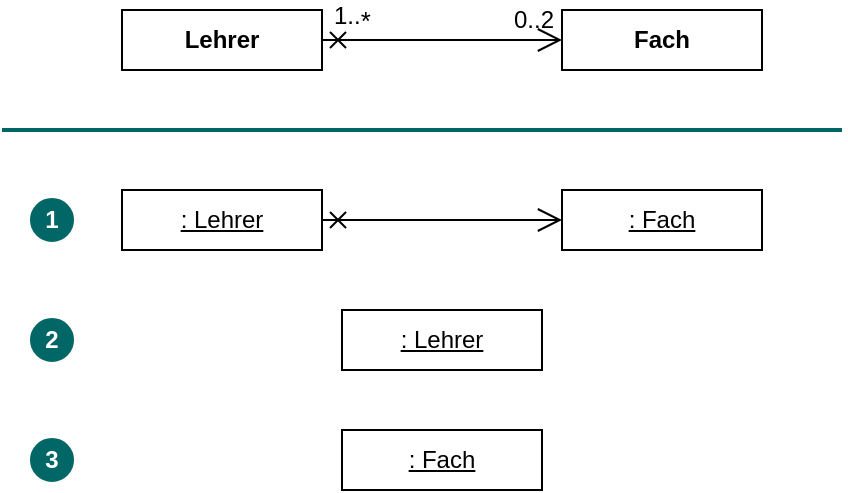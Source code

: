 <mxfile version="24.4.7" type="device">
  <diagram name="Seite-1" id="E5PK13C2mxrQgvxuqQ0h">
    <mxGraphModel dx="1050" dy="567" grid="1" gridSize="10" guides="1" tooltips="1" connect="1" arrows="1" fold="1" page="1" pageScale="1" pageWidth="827" pageHeight="1169" math="0" shadow="0">
      <root>
        <mxCell id="0" />
        <mxCell id="1" parent="0" />
        <mxCell id="-f3HKdG4PzL6shU_wDTB-9" value="Fach" style="rounded=0;whiteSpace=wrap;html=1;fontStyle=1" parent="1" vertex="1">
          <mxGeometry x="320" y="60" width="100" height="30" as="geometry" />
        </mxCell>
        <mxCell id="-f3HKdG4PzL6shU_wDTB-10" value="Lehrer" style="rounded=0;whiteSpace=wrap;html=1;fontStyle=1" parent="1" vertex="1">
          <mxGeometry x="100" y="60" width="100" height="30" as="geometry" />
        </mxCell>
        <mxCell id="-f3HKdG4PzL6shU_wDTB-11" value="" style="endArrow=open;html=1;rounded=0;align=center;verticalAlign=top;endFill=0;labelBackgroundColor=none;jumpSize=10;endSize=10;startArrow=cross;startFill=0;" parent="1" source="-f3HKdG4PzL6shU_wDTB-10" target="-f3HKdG4PzL6shU_wDTB-9" edge="1">
          <mxGeometry relative="1" as="geometry">
            <mxPoint x="350" y="300" as="sourcePoint" />
            <mxPoint x="550" y="300" as="targetPoint" />
          </mxGeometry>
        </mxCell>
        <mxCell id="-f3HKdG4PzL6shU_wDTB-12" value="1..&lt;sub&gt;&lt;font style=&quot;font-size: 9px;&quot;&gt;&lt;font style=&quot;font-size: 10px;&quot;&gt;&lt;font style=&quot;font-size: 11px;&quot;&gt;&lt;font style=&quot;font-size: 12px;&quot;&gt;&lt;font style=&quot;font-size: 13px;&quot;&gt;&lt;font style=&quot;font-size: 14px;&quot;&gt;&lt;font style=&quot;font-size: 15px;&quot;&gt;&lt;font style=&quot;font-size: 14px;&quot;&gt;&lt;font style=&quot;font-size: 13px;&quot;&gt;*&lt;/font&gt;&lt;/font&gt;&lt;/font&gt;&lt;/font&gt;&lt;/font&gt;&lt;/font&gt;&lt;/font&gt;&lt;/font&gt;&lt;/font&gt;&lt;/sub&gt;" style="resizable=0;html=1;align=left;verticalAlign=bottom;labelBackgroundColor=none;spacing=2;spacingLeft=4;" parent="-f3HKdG4PzL6shU_wDTB-11" connectable="0" vertex="1">
          <mxGeometry x="-1" relative="1" as="geometry" />
        </mxCell>
        <mxCell id="-f3HKdG4PzL6shU_wDTB-13" value="0..2" style="resizable=0;html=1;align=right;verticalAlign=bottom;labelBackgroundColor=none;spacingRight=4;spacing=2;spacingBottom=2;" parent="-f3HKdG4PzL6shU_wDTB-11" connectable="0" vertex="1">
          <mxGeometry x="1" relative="1" as="geometry" />
        </mxCell>
        <mxCell id="-f3HKdG4PzL6shU_wDTB-21" value="" style="endArrow=none;html=1;rounded=0;strokeColor=#006666;strokeWidth=2;" parent="1" edge="1">
          <mxGeometry width="50" height="50" relative="1" as="geometry">
            <mxPoint x="40" y="120" as="sourcePoint" />
            <mxPoint x="460" y="120" as="targetPoint" />
          </mxGeometry>
        </mxCell>
        <mxCell id="aum2mgN4tMux0J0dkr3U-2" value=": Fach" style="rounded=0;whiteSpace=wrap;html=1;fontStyle=4" parent="1" vertex="1">
          <mxGeometry x="320" y="150" width="100" height="30" as="geometry" />
        </mxCell>
        <mxCell id="aum2mgN4tMux0J0dkr3U-3" value=": Lehrer" style="rounded=0;whiteSpace=wrap;html=1;fontStyle=4" parent="1" vertex="1">
          <mxGeometry x="100" y="150" width="100" height="30" as="geometry" />
        </mxCell>
        <mxCell id="aum2mgN4tMux0J0dkr3U-4" value="" style="endArrow=open;html=1;rounded=0;align=center;verticalAlign=top;endFill=0;labelBackgroundColor=none;jumpSize=10;endSize=10;startArrow=cross;startFill=0;" parent="1" source="aum2mgN4tMux0J0dkr3U-3" target="aum2mgN4tMux0J0dkr3U-2" edge="1">
          <mxGeometry relative="1" as="geometry">
            <mxPoint x="350" y="400" as="sourcePoint" />
            <mxPoint x="550" y="400" as="targetPoint" />
          </mxGeometry>
        </mxCell>
        <mxCell id="aum2mgN4tMux0J0dkr3U-7" value=": Lehrer" style="rounded=0;whiteSpace=wrap;html=1;fontStyle=4" parent="1" vertex="1">
          <mxGeometry x="210" y="210" width="100" height="30" as="geometry" />
        </mxCell>
        <mxCell id="aum2mgN4tMux0J0dkr3U-8" value=": Fach" style="rounded=0;whiteSpace=wrap;html=1;fontStyle=4" parent="1" vertex="1">
          <mxGeometry x="210" y="270" width="100" height="30" as="geometry" />
        </mxCell>
        <mxCell id="ULXr80a19Jrvq-lgm4m6-1" value="1" style="ellipse;whiteSpace=wrap;html=1;fontColor=#FFFFFF;strokeColor=#006666;strokeWidth=2;fontStyle=1;fillColor=#006666;" vertex="1" parent="1">
          <mxGeometry x="55" y="155" width="20" height="20" as="geometry" />
        </mxCell>
        <mxCell id="ULXr80a19Jrvq-lgm4m6-2" value="2" style="ellipse;whiteSpace=wrap;html=1;fontColor=#FFFFFF;strokeColor=#006666;strokeWidth=2;fontStyle=1;fillColor=#006666;" vertex="1" parent="1">
          <mxGeometry x="55" y="215" width="20" height="20" as="geometry" />
        </mxCell>
        <mxCell id="ULXr80a19Jrvq-lgm4m6-3" value="3" style="ellipse;whiteSpace=wrap;html=1;fontColor=#FFFFFF;strokeColor=#006666;strokeWidth=2;fontStyle=1;fillColor=#006666;" vertex="1" parent="1">
          <mxGeometry x="55" y="275" width="20" height="20" as="geometry" />
        </mxCell>
      </root>
    </mxGraphModel>
  </diagram>
</mxfile>
